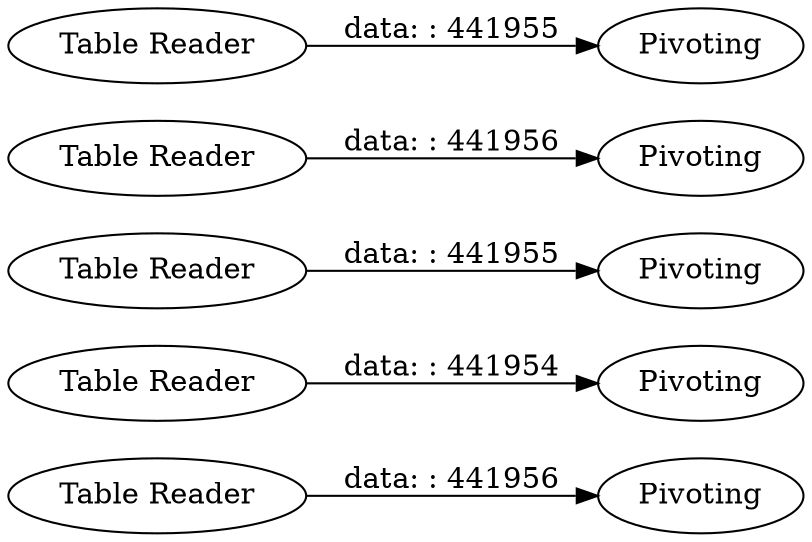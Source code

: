 digraph {
	"-4773796460284212233_30" [label=Pivoting]
	"-4773796460284212233_33" [label="Table Reader"]
	"-4773796460284212233_36" [label="Table Reader"]
	"-4773796460284212233_25" [label=Pivoting]
	"-4773796460284212233_35" [label="Table Reader"]
	"-4773796460284212233_34" [label="Table Reader"]
	"-4773796460284212233_32" [label="Table Reader"]
	"-4773796460284212233_31" [label=Pivoting]
	"-4773796460284212233_20" [label=Pivoting]
	"-4773796460284212233_22" [label=Pivoting]
	"-4773796460284212233_33" -> "-4773796460284212233_22" [label="data: : 441954"]
	"-4773796460284212233_34" -> "-4773796460284212233_25" [label="data: : 441956"]
	"-4773796460284212233_32" -> "-4773796460284212233_20" [label="data: : 441955"]
	"-4773796460284212233_35" -> "-4773796460284212233_30" [label="data: : 441956"]
	"-4773796460284212233_36" -> "-4773796460284212233_31" [label="data: : 441955"]
	rankdir=LR
}
